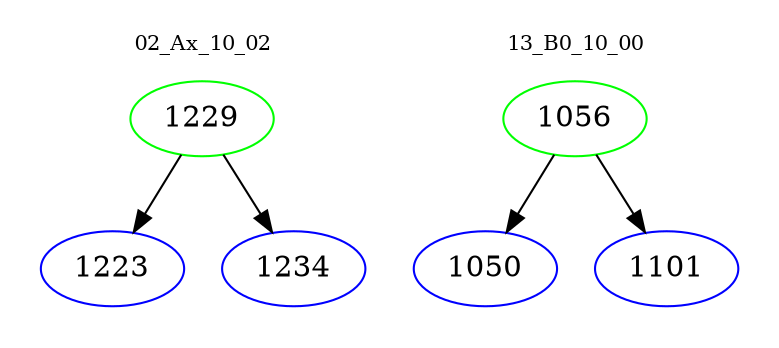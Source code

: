 digraph{
subgraph cluster_0 {
color = white
label = "02_Ax_10_02";
fontsize=10;
T0_1229 [label="1229", color="green"]
T0_1229 -> T0_1223 [color="black"]
T0_1223 [label="1223", color="blue"]
T0_1229 -> T0_1234 [color="black"]
T0_1234 [label="1234", color="blue"]
}
subgraph cluster_1 {
color = white
label = "13_B0_10_00";
fontsize=10;
T1_1056 [label="1056", color="green"]
T1_1056 -> T1_1050 [color="black"]
T1_1050 [label="1050", color="blue"]
T1_1056 -> T1_1101 [color="black"]
T1_1101 [label="1101", color="blue"]
}
}
